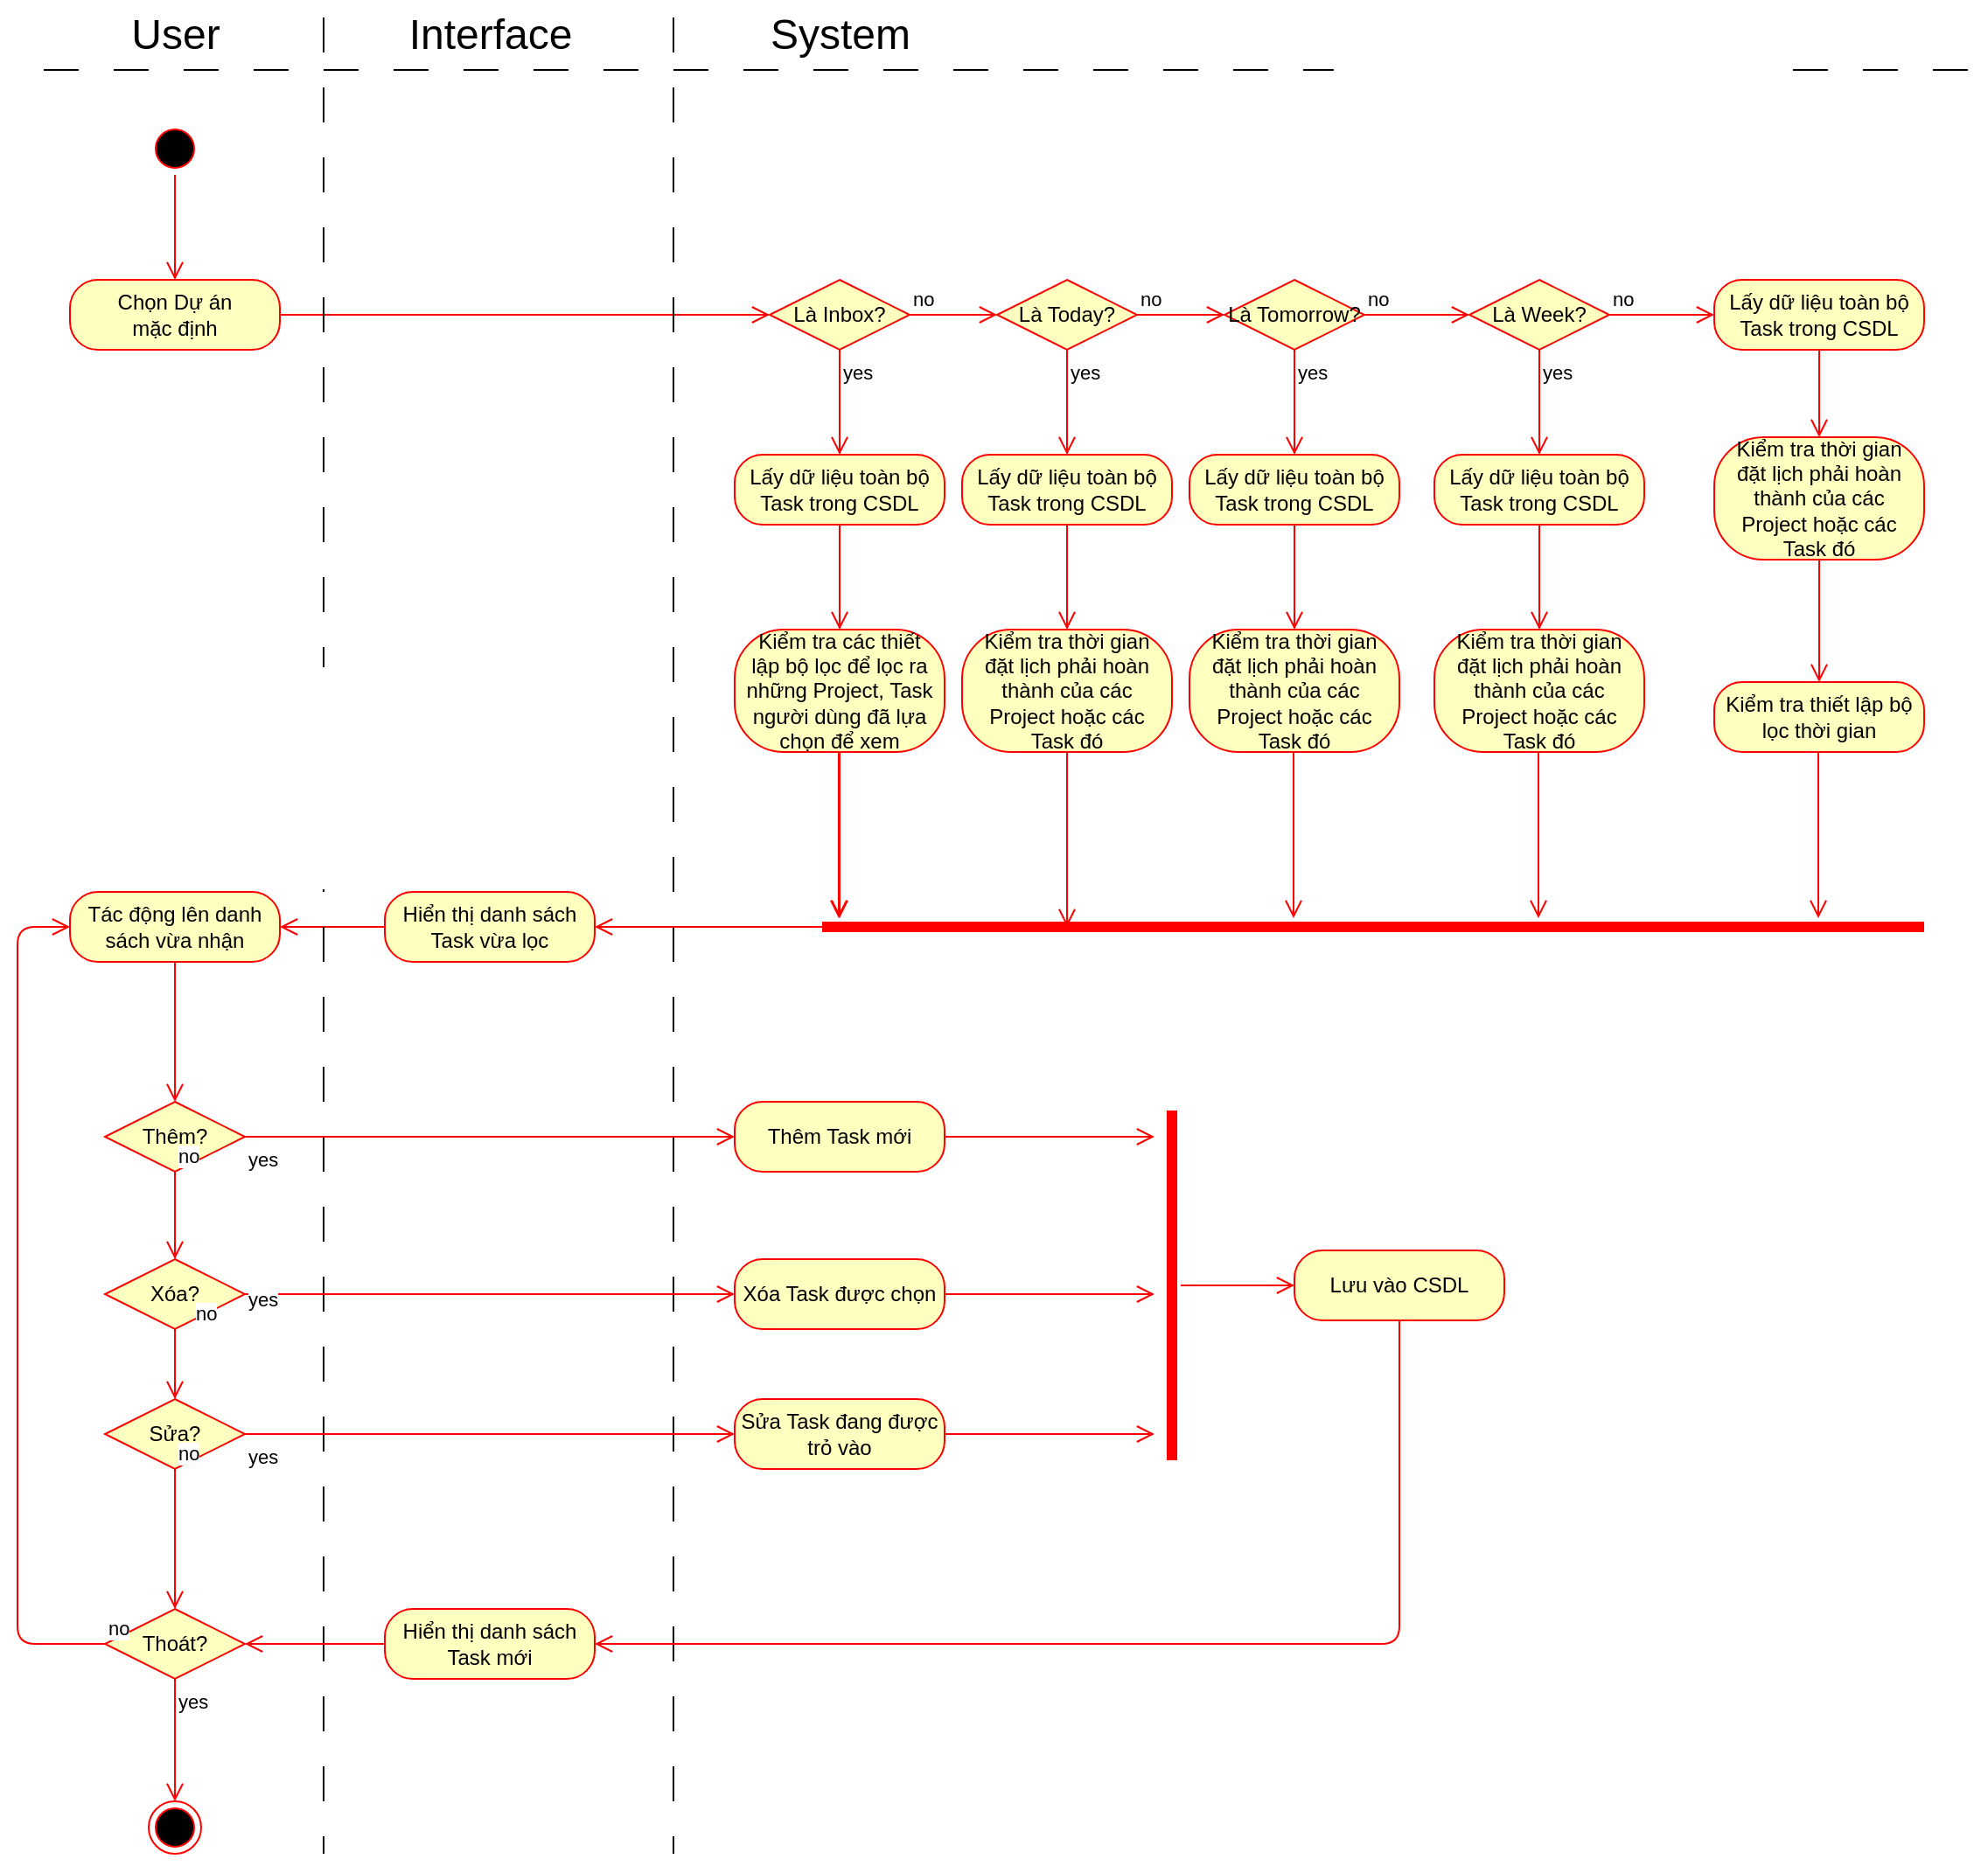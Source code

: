<mxfile version="13.9.2" type="device"><diagram id="kFzyIThgMtHQMabeDfol" name="Page-1"><mxGraphModel dx="2310" dy="829" grid="1" gridSize="10" guides="1" tooltips="1" connect="1" arrows="1" fold="1" page="1" pageScale="1" pageWidth="827" pageHeight="1169" math="0" shadow="0"><root><mxCell id="0"/><mxCell id="1" parent="0"/><mxCell id="9NUkWBMN1WSwX4aPsKZv-1" value="" style="rounded=0;whiteSpace=wrap;html=1;strokeColor=none;" vertex="1" parent="1"><mxGeometry x="-20" width="1110" height="1070" as="geometry"/></mxCell><mxCell id="c0gr2Mgtns4BvXPkJ11Y-2" value="" style="ellipse;html=1;shape=startState;fillColor=#000000;strokeColor=#ff0000;" parent="1" vertex="1"><mxGeometry x="65" y="70" width="30" height="30" as="geometry"/></mxCell><mxCell id="c0gr2Mgtns4BvXPkJ11Y-3" value="" style="edgeStyle=orthogonalEdgeStyle;html=1;verticalAlign=bottom;endArrow=open;endSize=8;strokeColor=#ff0000;entryX=0.5;entryY=0;entryDx=0;entryDy=0;" parent="1" source="c0gr2Mgtns4BvXPkJ11Y-2" target="c0gr2Mgtns4BvXPkJ11Y-7" edge="1"><mxGeometry relative="1" as="geometry"><mxPoint x="95" y="160" as="targetPoint"/></mxGeometry></mxCell><mxCell id="c0gr2Mgtns4BvXPkJ11Y-7" value="Chọn Dự án&lt;br&gt;mặc định" style="rounded=1;whiteSpace=wrap;html=1;arcSize=40;fontColor=#000000;fillColor=#ffffc0;strokeColor=#ff0000;" parent="1" vertex="1"><mxGeometry x="20" y="160" width="120" height="40" as="geometry"/></mxCell><mxCell id="c0gr2Mgtns4BvXPkJ11Y-8" value="" style="edgeStyle=orthogonalEdgeStyle;html=1;verticalAlign=bottom;endArrow=open;endSize=8;strokeColor=#ff0000;exitX=1;exitY=0.5;exitDx=0;exitDy=0;entryX=0;entryY=0.5;entryDx=0;entryDy=0;" parent="1" source="c0gr2Mgtns4BvXPkJ11Y-7" target="c0gr2Mgtns4BvXPkJ11Y-36" edge="1"><mxGeometry relative="1" as="geometry"><mxPoint x="400" y="180" as="targetPoint"/></mxGeometry></mxCell><mxCell id="c0gr2Mgtns4BvXPkJ11Y-9" value="Lấy dữ liệu toàn bộ Task trong CSDL" style="rounded=1;whiteSpace=wrap;html=1;arcSize=40;fontColor=#000000;fillColor=#ffffc0;strokeColor=#ff0000;" parent="1" vertex="1"><mxGeometry x="400" y="260" width="120" height="40" as="geometry"/></mxCell><mxCell id="c0gr2Mgtns4BvXPkJ11Y-10" value="" style="edgeStyle=orthogonalEdgeStyle;html=1;verticalAlign=bottom;endArrow=open;endSize=8;strokeColor=#ff0000;entryX=0.5;entryY=0;entryDx=0;entryDy=0;" parent="1" source="c0gr2Mgtns4BvXPkJ11Y-9" target="c0gr2Mgtns4BvXPkJ11Y-11" edge="1"><mxGeometry relative="1" as="geometry"><mxPoint x="460" y="260" as="targetPoint"/></mxGeometry></mxCell><mxCell id="c0gr2Mgtns4BvXPkJ11Y-11" value="&lt;table class=&quot;NormalTable&quot;&gt;&lt;tbody&gt;&lt;tr&gt;&lt;td width=&quot;200&quot;&gt;&lt;span class=&quot;fontstyle0&quot;&gt;Kiểm tra các thiết lập bộ lọc để lọc ra những Project, Task người dùng đã lựa chọn để xem&lt;/span&gt;&lt;/td&gt;&lt;/tr&gt;&lt;/tbody&gt;&lt;/table&gt; " style="rounded=1;whiteSpace=wrap;html=1;arcSize=40;fontColor=#000000;fillColor=#ffffc0;strokeColor=#ff0000;" parent="1" vertex="1"><mxGeometry x="400" y="360" width="120" height="70" as="geometry"/></mxCell><mxCell id="c0gr2Mgtns4BvXPkJ11Y-14" value="" style="edgeStyle=orthogonalEdgeStyle;html=1;verticalAlign=bottom;endArrow=open;endSize=8;strokeColor=#ff0000;exitX=0;exitY=0.5;exitDx=0;exitDy=0;entryX=1;entryY=0.5;entryDx=0;entryDy=0;" parent="1" source="c0gr2Mgtns4BvXPkJ11Y-13" target="c0gr2Mgtns4BvXPkJ11Y-21" edge="1"><mxGeometry relative="1" as="geometry"><mxPoint x="140" y="280" as="targetPoint"/></mxGeometry></mxCell><mxCell id="c0gr2Mgtns4BvXPkJ11Y-13" value="Hiển thị danh sách Task vừa lọc" style="rounded=1;whiteSpace=wrap;html=1;arcSize=40;fontColor=#000000;fillColor=#ffffc0;strokeColor=#ff0000;" parent="1" vertex="1"><mxGeometry x="200" y="510" width="120" height="40" as="geometry"/></mxCell><mxCell id="c0gr2Mgtns4BvXPkJ11Y-21" value="Tác động lên danh sách vừa nhận" style="rounded=1;whiteSpace=wrap;html=1;arcSize=40;fontColor=#000000;fillColor=#ffffc0;strokeColor=#ff0000;" parent="1" vertex="1"><mxGeometry x="20" y="510" width="120" height="40" as="geometry"/></mxCell><mxCell id="c0gr2Mgtns4BvXPkJ11Y-22" value="" style="edgeStyle=orthogonalEdgeStyle;html=1;verticalAlign=bottom;endArrow=open;endSize=8;strokeColor=#ff0000;" parent="1" source="c0gr2Mgtns4BvXPkJ11Y-21" target="c0gr2Mgtns4BvXPkJ11Y-77" edge="1"><mxGeometry relative="1" as="geometry"><mxPoint x="80" y="640" as="targetPoint"/></mxGeometry></mxCell><mxCell id="c0gr2Mgtns4BvXPkJ11Y-23" value="" style="line;strokeWidth=1;direction=south;html=1;dashed=1;dashPattern=20 20;" parent="1" vertex="1"><mxGeometry x="160" y="10" width="10" height="1050" as="geometry"/></mxCell><mxCell id="c0gr2Mgtns4BvXPkJ11Y-27" value="" style="line;strokeWidth=1;direction=south;html=1;dashed=1;dashPattern=20 20;" parent="1" vertex="1"><mxGeometry x="360" y="10" width="10" height="1050" as="geometry"/></mxCell><mxCell id="c0gr2Mgtns4BvXPkJ11Y-30" value="" style="line;strokeWidth=1;direction=south;html=1;dashed=1;dashPattern=20 20;rotation=-90;" parent="1" vertex="1"><mxGeometry x="555" y="-515" width="10" height="1110" as="geometry"/></mxCell><mxCell id="c0gr2Mgtns4BvXPkJ11Y-33" value="&lt;font style=&quot;font-size: 24px&quot;&gt;User&lt;/font&gt;" style="text;html=1;align=center;verticalAlign=middle;resizable=0;points=[];autosize=1;" parent="1" vertex="1"><mxGeometry x="45" y="10" width="70" height="20" as="geometry"/></mxCell><mxCell id="c0gr2Mgtns4BvXPkJ11Y-34" value="&lt;font style=&quot;font-size: 24px&quot;&gt;Interface&lt;/font&gt;" style="text;html=1;align=center;verticalAlign=middle;resizable=0;points=[];autosize=1;" parent="1" vertex="1"><mxGeometry x="205" y="10" width="110" height="20" as="geometry"/></mxCell><mxCell id="c0gr2Mgtns4BvXPkJ11Y-35" value="&lt;font style=&quot;font-size: 24px&quot;&gt;System&lt;/font&gt;" style="text;html=1;align=center;verticalAlign=middle;resizable=0;points=[];autosize=1;" parent="1" vertex="1"><mxGeometry x="410" y="10" width="100" height="20" as="geometry"/></mxCell><mxCell id="c0gr2Mgtns4BvXPkJ11Y-36" value="Là Inbox?" style="rhombus;whiteSpace=wrap;html=1;fillColor=#ffffc0;strokeColor=#ff0000;" parent="1" vertex="1"><mxGeometry x="420" y="160" width="80" height="40" as="geometry"/></mxCell><mxCell id="c0gr2Mgtns4BvXPkJ11Y-37" value="no" style="edgeStyle=orthogonalEdgeStyle;html=1;align=left;verticalAlign=bottom;endArrow=open;endSize=8;strokeColor=#ff0000;" parent="1" source="c0gr2Mgtns4BvXPkJ11Y-36" target="c0gr2Mgtns4BvXPkJ11Y-39" edge="1"><mxGeometry x="-1" relative="1" as="geometry"><mxPoint x="580" y="180" as="targetPoint"/></mxGeometry></mxCell><mxCell id="c0gr2Mgtns4BvXPkJ11Y-38" value="yes" style="edgeStyle=orthogonalEdgeStyle;html=1;align=left;verticalAlign=top;endArrow=open;endSize=8;strokeColor=#ff0000;entryX=0.5;entryY=0;entryDx=0;entryDy=0;" parent="1" source="c0gr2Mgtns4BvXPkJ11Y-36" target="c0gr2Mgtns4BvXPkJ11Y-9" edge="1"><mxGeometry x="-1" relative="1" as="geometry"><mxPoint x="440" y="260" as="targetPoint"/></mxGeometry></mxCell><mxCell id="c0gr2Mgtns4BvXPkJ11Y-39" value="Là Today?" style="rhombus;whiteSpace=wrap;html=1;fillColor=#ffffc0;strokeColor=#ff0000;" parent="1" vertex="1"><mxGeometry x="550" y="160" width="80" height="40" as="geometry"/></mxCell><mxCell id="c0gr2Mgtns4BvXPkJ11Y-40" value="no" style="edgeStyle=orthogonalEdgeStyle;html=1;align=left;verticalAlign=bottom;endArrow=open;endSize=8;strokeColor=#ff0000;entryX=0;entryY=0.5;entryDx=0;entryDy=0;" parent="1" source="c0gr2Mgtns4BvXPkJ11Y-39" target="c0gr2Mgtns4BvXPkJ11Y-42" edge="1"><mxGeometry x="-1" relative="1" as="geometry"><mxPoint x="720" y="180" as="targetPoint"/></mxGeometry></mxCell><mxCell id="c0gr2Mgtns4BvXPkJ11Y-41" value="yes" style="edgeStyle=orthogonalEdgeStyle;html=1;align=left;verticalAlign=top;endArrow=open;endSize=8;strokeColor=#ff0000;" parent="1" source="c0gr2Mgtns4BvXPkJ11Y-39" target="c0gr2Mgtns4BvXPkJ11Y-51" edge="1"><mxGeometry x="-1" relative="1" as="geometry"><mxPoint x="580" y="260" as="targetPoint"/></mxGeometry></mxCell><mxCell id="c0gr2Mgtns4BvXPkJ11Y-42" value="Là Tomorrow?" style="rhombus;whiteSpace=wrap;html=1;fillColor=#ffffc0;strokeColor=#ff0000;" parent="1" vertex="1"><mxGeometry x="680" y="160" width="80" height="40" as="geometry"/></mxCell><mxCell id="c0gr2Mgtns4BvXPkJ11Y-43" value="no" style="edgeStyle=orthogonalEdgeStyle;html=1;align=left;verticalAlign=bottom;endArrow=open;endSize=8;strokeColor=#ff0000;" parent="1" source="c0gr2Mgtns4BvXPkJ11Y-42" target="c0gr2Mgtns4BvXPkJ11Y-45" edge="1"><mxGeometry x="-1" relative="1" as="geometry"><mxPoint x="860" y="180" as="targetPoint"/></mxGeometry></mxCell><mxCell id="c0gr2Mgtns4BvXPkJ11Y-44" value="yes" style="edgeStyle=orthogonalEdgeStyle;html=1;align=left;verticalAlign=top;endArrow=open;endSize=8;strokeColor=#ff0000;" parent="1" source="c0gr2Mgtns4BvXPkJ11Y-42" target="c0gr2Mgtns4BvXPkJ11Y-53" edge="1"><mxGeometry x="-1" relative="1" as="geometry"><mxPoint x="720" y="260" as="targetPoint"/></mxGeometry></mxCell><mxCell id="c0gr2Mgtns4BvXPkJ11Y-45" value="Là Week?" style="rhombus;whiteSpace=wrap;html=1;fillColor=#ffffc0;strokeColor=#ff0000;" parent="1" vertex="1"><mxGeometry x="820" y="160" width="80" height="40" as="geometry"/></mxCell><mxCell id="c0gr2Mgtns4BvXPkJ11Y-46" value="no" style="edgeStyle=orthogonalEdgeStyle;html=1;align=left;verticalAlign=bottom;endArrow=open;endSize=8;strokeColor=#ff0000;" parent="1" source="c0gr2Mgtns4BvXPkJ11Y-45" edge="1"><mxGeometry x="-1" relative="1" as="geometry"><mxPoint x="960" y="180" as="targetPoint"/></mxGeometry></mxCell><mxCell id="c0gr2Mgtns4BvXPkJ11Y-47" value="yes" style="edgeStyle=orthogonalEdgeStyle;html=1;align=left;verticalAlign=top;endArrow=open;endSize=8;strokeColor=#ff0000;" parent="1" source="c0gr2Mgtns4BvXPkJ11Y-45" target="c0gr2Mgtns4BvXPkJ11Y-55" edge="1"><mxGeometry x="-1" relative="1" as="geometry"><mxPoint x="860" y="260" as="targetPoint"/></mxGeometry></mxCell><mxCell id="c0gr2Mgtns4BvXPkJ11Y-51" value="Lấy dữ liệu toàn bộ Task trong CSDL" style="rounded=1;whiteSpace=wrap;html=1;arcSize=40;fontColor=#000000;fillColor=#ffffc0;strokeColor=#ff0000;" parent="1" vertex="1"><mxGeometry x="530" y="260" width="120" height="40" as="geometry"/></mxCell><mxCell id="c0gr2Mgtns4BvXPkJ11Y-52" value="" style="edgeStyle=orthogonalEdgeStyle;html=1;verticalAlign=bottom;endArrow=open;endSize=8;strokeColor=#ff0000;" parent="1" source="c0gr2Mgtns4BvXPkJ11Y-51" target="c0gr2Mgtns4BvXPkJ11Y-60" edge="1"><mxGeometry relative="1" as="geometry"><mxPoint x="590" y="360" as="targetPoint"/></mxGeometry></mxCell><mxCell id="c0gr2Mgtns4BvXPkJ11Y-53" value="Lấy dữ liệu toàn bộ Task trong CSDL" style="rounded=1;whiteSpace=wrap;html=1;arcSize=40;fontColor=#000000;fillColor=#ffffc0;strokeColor=#ff0000;" parent="1" vertex="1"><mxGeometry x="660" y="260" width="120" height="40" as="geometry"/></mxCell><mxCell id="c0gr2Mgtns4BvXPkJ11Y-54" value="" style="edgeStyle=orthogonalEdgeStyle;html=1;verticalAlign=bottom;endArrow=open;endSize=8;strokeColor=#ff0000;" parent="1" source="c0gr2Mgtns4BvXPkJ11Y-53" edge="1"><mxGeometry relative="1" as="geometry"><mxPoint x="720" y="360" as="targetPoint"/></mxGeometry></mxCell><mxCell id="c0gr2Mgtns4BvXPkJ11Y-55" value="Lấy dữ liệu toàn bộ Task trong CSDL" style="rounded=1;whiteSpace=wrap;html=1;arcSize=40;fontColor=#000000;fillColor=#ffffc0;strokeColor=#ff0000;" parent="1" vertex="1"><mxGeometry x="800" y="260" width="120" height="40" as="geometry"/></mxCell><mxCell id="c0gr2Mgtns4BvXPkJ11Y-56" value="" style="edgeStyle=orthogonalEdgeStyle;html=1;verticalAlign=bottom;endArrow=open;endSize=8;strokeColor=#ff0000;" parent="1" source="c0gr2Mgtns4BvXPkJ11Y-55" edge="1"><mxGeometry relative="1" as="geometry"><mxPoint x="860" y="360" as="targetPoint"/></mxGeometry></mxCell><mxCell id="c0gr2Mgtns4BvXPkJ11Y-57" value="Lấy dữ liệu toàn bộ Task trong CSDL" style="rounded=1;whiteSpace=wrap;html=1;arcSize=40;fontColor=#000000;fillColor=#ffffc0;strokeColor=#ff0000;" parent="1" vertex="1"><mxGeometry x="960" y="160" width="120" height="40" as="geometry"/></mxCell><mxCell id="c0gr2Mgtns4BvXPkJ11Y-58" value="" style="edgeStyle=orthogonalEdgeStyle;html=1;verticalAlign=bottom;endArrow=open;endSize=8;strokeColor=#ff0000;" parent="1" source="c0gr2Mgtns4BvXPkJ11Y-57" edge="1"><mxGeometry relative="1" as="geometry"><mxPoint x="1020" y="250" as="targetPoint"/></mxGeometry></mxCell><mxCell id="c0gr2Mgtns4BvXPkJ11Y-60" value="&lt;table class=&quot;NormalTable&quot;&gt;&lt;tbody&gt;&lt;tr&gt;&lt;td width=&quot;200&quot;&gt;&lt;span class=&quot;fontstyle0&quot;&gt;Kiểm tra thời gian đặt lịch phải hoàn thành của các Project hoặc các Task đó&lt;/span&gt;&lt;/td&gt;&lt;/tr&gt;&lt;/tbody&gt;&lt;/table&gt; " style="rounded=1;whiteSpace=wrap;html=1;arcSize=40;fontColor=#000000;fillColor=#ffffc0;strokeColor=#ff0000;" parent="1" vertex="1"><mxGeometry x="530" y="360" width="120" height="70" as="geometry"/></mxCell><mxCell id="c0gr2Mgtns4BvXPkJ11Y-61" value="" style="edgeStyle=orthogonalEdgeStyle;html=1;verticalAlign=bottom;endArrow=open;endSize=8;strokeColor=#ff0000;" parent="1" source="c0gr2Mgtns4BvXPkJ11Y-60" edge="1"><mxGeometry relative="1" as="geometry"><mxPoint x="590" y="530" as="targetPoint"/></mxGeometry></mxCell><mxCell id="c0gr2Mgtns4BvXPkJ11Y-63" value="" style="edgeStyle=orthogonalEdgeStyle;html=1;verticalAlign=bottom;endArrow=open;endSize=8;strokeColor=#ff0000;exitX=0.5;exitY=1;exitDx=0;exitDy=0;" parent="1" source="c0gr2Mgtns4BvXPkJ11Y-11" target="c0gr2Mgtns4BvXPkJ11Y-64" edge="1"><mxGeometry relative="1" as="geometry"><mxPoint x="460" y="510" as="targetPoint"/><mxPoint x="600" y="410" as="sourcePoint"/><Array as="points"><mxPoint x="460" y="480"/><mxPoint x="460" y="480"/></Array></mxGeometry></mxCell><mxCell id="c0gr2Mgtns4BvXPkJ11Y-64" value="" style="shape=line;html=1;strokeWidth=6;strokeColor=#ff0000;" parent="1" vertex="1"><mxGeometry x="450" y="525" width="630" height="10" as="geometry"/></mxCell><mxCell id="c0gr2Mgtns4BvXPkJ11Y-65" value="" style="edgeStyle=orthogonalEdgeStyle;html=1;verticalAlign=bottom;endArrow=open;endSize=8;strokeColor=#ff0000;exitX=0;exitY=0.5;exitDx=0;exitDy=0;exitPerimeter=0;entryX=1;entryY=0.5;entryDx=0;entryDy=0;" parent="1" source="c0gr2Mgtns4BvXPkJ11Y-64" target="c0gr2Mgtns4BvXPkJ11Y-13" edge="1"><mxGeometry relative="1" as="geometry"><mxPoint x="550" y="585" as="targetPoint"/></mxGeometry></mxCell><mxCell id="c0gr2Mgtns4BvXPkJ11Y-67" value="&lt;table class=&quot;NormalTable&quot;&gt;&lt;tbody&gt;&lt;tr&gt;&lt;td width=&quot;200&quot;&gt;&lt;span class=&quot;fontstyle0&quot;&gt;Kiểm tra thời gian đặt lịch phải hoàn thành của các Project hoặc các Task đó&lt;/span&gt;&lt;/td&gt;&lt;/tr&gt;&lt;/tbody&gt;&lt;/table&gt; " style="rounded=1;whiteSpace=wrap;html=1;arcSize=40;fontColor=#000000;fillColor=#ffffc0;strokeColor=#ff0000;" parent="1" vertex="1"><mxGeometry x="660" y="360" width="120" height="70" as="geometry"/></mxCell><mxCell id="c0gr2Mgtns4BvXPkJ11Y-68" value="" style="edgeStyle=orthogonalEdgeStyle;html=1;verticalAlign=bottom;endArrow=open;endSize=8;strokeColor=#ff0000;exitX=0.5;exitY=1;exitDx=0;exitDy=0;" parent="1" edge="1"><mxGeometry relative="1" as="geometry"><mxPoint x="459.5" y="525" as="targetPoint"/><mxPoint x="459.5" y="430" as="sourcePoint"/><Array as="points"><mxPoint x="459.5" y="480"/><mxPoint x="459.5" y="480"/></Array></mxGeometry></mxCell><mxCell id="c0gr2Mgtns4BvXPkJ11Y-69" value="" style="edgeStyle=orthogonalEdgeStyle;html=1;verticalAlign=bottom;endArrow=open;endSize=8;strokeColor=#ff0000;exitX=0.5;exitY=1;exitDx=0;exitDy=0;" parent="1" edge="1"><mxGeometry relative="1" as="geometry"><mxPoint x="719.5" y="525" as="targetPoint"/><mxPoint x="719.5" y="430" as="sourcePoint"/><Array as="points"><mxPoint x="720" y="460"/><mxPoint x="720" y="460"/></Array></mxGeometry></mxCell><mxCell id="c0gr2Mgtns4BvXPkJ11Y-70" value="&lt;table class=&quot;NormalTable&quot;&gt;&lt;tbody&gt;&lt;tr&gt;&lt;td width=&quot;200&quot;&gt;&lt;span class=&quot;fontstyle0&quot;&gt;Kiểm tra thời gian đặt lịch phải hoàn thành của các Project hoặc các Task đó&lt;/span&gt;&lt;/td&gt;&lt;/tr&gt;&lt;/tbody&gt;&lt;/table&gt; " style="rounded=1;whiteSpace=wrap;html=1;arcSize=40;fontColor=#000000;fillColor=#ffffc0;strokeColor=#ff0000;" parent="1" vertex="1"><mxGeometry x="800" y="360" width="120" height="70" as="geometry"/></mxCell><mxCell id="c0gr2Mgtns4BvXPkJ11Y-71" value="" style="edgeStyle=orthogonalEdgeStyle;html=1;verticalAlign=bottom;endArrow=open;endSize=8;strokeColor=#ff0000;exitX=0.5;exitY=1;exitDx=0;exitDy=0;" parent="1" edge="1"><mxGeometry relative="1" as="geometry"><mxPoint x="859.5" y="525" as="targetPoint"/><mxPoint x="859.5" y="430" as="sourcePoint"/><Array as="points"><mxPoint x="860" y="460"/><mxPoint x="860" y="460"/></Array></mxGeometry></mxCell><mxCell id="c0gr2Mgtns4BvXPkJ11Y-72" value="&lt;table class=&quot;NormalTable&quot;&gt;&lt;tbody&gt;&lt;tr&gt;&lt;td width=&quot;200&quot;&gt;&lt;span class=&quot;fontstyle0&quot;&gt;Kiểm tra thời gian đặt lịch phải hoàn thành của các Project hoặc các Task đó&lt;/span&gt;&lt;/td&gt;&lt;/tr&gt;&lt;/tbody&gt;&lt;/table&gt; " style="rounded=1;whiteSpace=wrap;html=1;arcSize=40;fontColor=#000000;fillColor=#ffffc0;strokeColor=#ff0000;" parent="1" vertex="1"><mxGeometry x="960" y="250" width="120" height="70" as="geometry"/></mxCell><mxCell id="c0gr2Mgtns4BvXPkJ11Y-73" value="" style="edgeStyle=orthogonalEdgeStyle;html=1;verticalAlign=bottom;endArrow=open;endSize=8;strokeColor=#ff0000;exitX=0.5;exitY=1;exitDx=0;exitDy=0;" parent="1" edge="1"><mxGeometry relative="1" as="geometry"><mxPoint x="1019.5" y="525" as="targetPoint"/><mxPoint x="1019.5" y="430" as="sourcePoint"/><Array as="points"><mxPoint x="1020" y="460"/><mxPoint x="1020" y="460"/></Array></mxGeometry></mxCell><mxCell id="c0gr2Mgtns4BvXPkJ11Y-74" value="" style="edgeStyle=orthogonalEdgeStyle;html=1;verticalAlign=bottom;endArrow=open;endSize=8;strokeColor=#ff0000;exitX=0.5;exitY=1;exitDx=0;exitDy=0;entryX=0.5;entryY=0;entryDx=0;entryDy=0;" parent="1" source="c0gr2Mgtns4BvXPkJ11Y-72" target="c0gr2Mgtns4BvXPkJ11Y-75" edge="1"><mxGeometry relative="1" as="geometry"><mxPoint x="1020" y="360" as="targetPoint"/><mxPoint x="870" y="310" as="sourcePoint"/><Array as="points"/></mxGeometry></mxCell><mxCell id="c0gr2Mgtns4BvXPkJ11Y-75" value="Kiểm tra thiết lập bộ lọc thời gian" style="rounded=1;whiteSpace=wrap;html=1;arcSize=40;fontColor=#000000;fillColor=#ffffc0;strokeColor=#ff0000;" parent="1" vertex="1"><mxGeometry x="960" y="390" width="120" height="40" as="geometry"/></mxCell><mxCell id="c0gr2Mgtns4BvXPkJ11Y-77" value="Thêm?" style="rhombus;whiteSpace=wrap;html=1;fillColor=#ffffc0;strokeColor=#ff0000;" parent="1" vertex="1"><mxGeometry x="40.0" y="630" width="80" height="40" as="geometry"/></mxCell><mxCell id="c0gr2Mgtns4BvXPkJ11Y-78" value="no" style="edgeStyle=orthogonalEdgeStyle;html=1;align=left;verticalAlign=bottom;endArrow=open;endSize=8;strokeColor=#ff0000;exitX=0.5;exitY=1;exitDx=0;exitDy=0;" parent="1" source="c0gr2Mgtns4BvXPkJ11Y-77" target="c0gr2Mgtns4BvXPkJ11Y-80" edge="1"><mxGeometry x="-1" relative="1" as="geometry"><mxPoint x="80" y="760" as="targetPoint"/></mxGeometry></mxCell><mxCell id="c0gr2Mgtns4BvXPkJ11Y-79" value="yes" style="edgeStyle=orthogonalEdgeStyle;html=1;align=left;verticalAlign=top;endArrow=open;endSize=8;strokeColor=#ff0000;exitX=1;exitY=0.5;exitDx=0;exitDy=0;" parent="1" source="c0gr2Mgtns4BvXPkJ11Y-77" edge="1"><mxGeometry x="-1" relative="1" as="geometry"><mxPoint x="400" y="650" as="targetPoint"/><Array as="points"><mxPoint x="250" y="650"/><mxPoint x="250" y="650"/></Array></mxGeometry></mxCell><mxCell id="c0gr2Mgtns4BvXPkJ11Y-80" value="Xóa?" style="rhombus;whiteSpace=wrap;html=1;fillColor=#ffffc0;strokeColor=#ff0000;" parent="1" vertex="1"><mxGeometry x="40.0" y="720" width="80" height="40" as="geometry"/></mxCell><mxCell id="c0gr2Mgtns4BvXPkJ11Y-81" value="no" style="edgeStyle=orthogonalEdgeStyle;html=1;align=left;verticalAlign=bottom;endArrow=open;endSize=8;strokeColor=#ff0000;exitX=0.5;exitY=1;exitDx=0;exitDy=0;" parent="1" source="c0gr2Mgtns4BvXPkJ11Y-80" target="c0gr2Mgtns4BvXPkJ11Y-83" edge="1"><mxGeometry x="-1" y="10" relative="1" as="geometry"><mxPoint x="80" y="840" as="targetPoint"/><mxPoint as="offset"/></mxGeometry></mxCell><mxCell id="c0gr2Mgtns4BvXPkJ11Y-82" value="yes" style="edgeStyle=orthogonalEdgeStyle;html=1;align=left;verticalAlign=top;endArrow=open;endSize=8;strokeColor=#ff0000;exitX=1;exitY=0.5;exitDx=0;exitDy=0;" parent="1" source="c0gr2Mgtns4BvXPkJ11Y-80" edge="1"><mxGeometry x="-1" y="10" relative="1" as="geometry"><mxPoint x="400" y="740" as="targetPoint"/><mxPoint x="130" y="740" as="sourcePoint"/><mxPoint as="offset"/></mxGeometry></mxCell><mxCell id="c0gr2Mgtns4BvXPkJ11Y-83" value="Sửa?" style="rhombus;whiteSpace=wrap;html=1;fillColor=#ffffc0;strokeColor=#ff0000;" parent="1" vertex="1"><mxGeometry x="40.0" y="800" width="80" height="40" as="geometry"/></mxCell><mxCell id="c0gr2Mgtns4BvXPkJ11Y-84" value="no" style="edgeStyle=orthogonalEdgeStyle;html=1;align=left;verticalAlign=bottom;endArrow=open;endSize=8;strokeColor=#ff0000;exitX=0.5;exitY=1;exitDx=0;exitDy=0;" parent="1" source="c0gr2Mgtns4BvXPkJ11Y-83" target="9NUkWBMN1WSwX4aPsKZv-5" edge="1"><mxGeometry x="-1" relative="1" as="geometry"><mxPoint x="80.0" y="920" as="targetPoint"/></mxGeometry></mxCell><mxCell id="c0gr2Mgtns4BvXPkJ11Y-85" value="yes" style="edgeStyle=orthogonalEdgeStyle;html=1;align=left;verticalAlign=top;endArrow=open;endSize=8;strokeColor=#ff0000;exitX=1;exitY=0.5;exitDx=0;exitDy=0;" parent="1" source="c0gr2Mgtns4BvXPkJ11Y-83" target="c0gr2Mgtns4BvXPkJ11Y-94" edge="1"><mxGeometry x="-1" relative="1" as="geometry"><mxPoint x="400" y="820" as="targetPoint"/></mxGeometry></mxCell><mxCell id="c0gr2Mgtns4BvXPkJ11Y-90" value="Thêm Task mới" style="rounded=1;whiteSpace=wrap;html=1;arcSize=40;fontColor=#000000;fillColor=#ffffc0;strokeColor=#ff0000;" parent="1" vertex="1"><mxGeometry x="400" y="630" width="120" height="40" as="geometry"/></mxCell><mxCell id="c0gr2Mgtns4BvXPkJ11Y-91" value="" style="edgeStyle=orthogonalEdgeStyle;html=1;verticalAlign=bottom;endArrow=open;endSize=8;strokeColor=#ff0000;" parent="1" source="c0gr2Mgtns4BvXPkJ11Y-90" edge="1"><mxGeometry relative="1" as="geometry"><mxPoint x="640" y="650" as="targetPoint"/></mxGeometry></mxCell><mxCell id="c0gr2Mgtns4BvXPkJ11Y-92" value="Xóa Task được chọn" style="rounded=1;whiteSpace=wrap;html=1;arcSize=40;fontColor=#000000;fillColor=#ffffc0;strokeColor=#ff0000;" parent="1" vertex="1"><mxGeometry x="400" y="720" width="120" height="40" as="geometry"/></mxCell><mxCell id="c0gr2Mgtns4BvXPkJ11Y-93" value="" style="edgeStyle=orthogonalEdgeStyle;html=1;verticalAlign=bottom;endArrow=open;endSize=8;strokeColor=#ff0000;" parent="1" source="c0gr2Mgtns4BvXPkJ11Y-92" edge="1"><mxGeometry relative="1" as="geometry"><mxPoint x="640" y="740" as="targetPoint"/></mxGeometry></mxCell><mxCell id="c0gr2Mgtns4BvXPkJ11Y-94" value="Sửa Task đang được trỏ vào" style="rounded=1;whiteSpace=wrap;html=1;arcSize=40;fontColor=#000000;fillColor=#ffffc0;strokeColor=#ff0000;" parent="1" vertex="1"><mxGeometry x="400.0" y="800" width="120" height="40" as="geometry"/></mxCell><mxCell id="c0gr2Mgtns4BvXPkJ11Y-95" value="" style="edgeStyle=orthogonalEdgeStyle;html=1;verticalAlign=bottom;endArrow=open;endSize=8;strokeColor=#ff0000;" parent="1" source="c0gr2Mgtns4BvXPkJ11Y-94" edge="1"><mxGeometry relative="1" as="geometry"><mxPoint x="640" y="820" as="targetPoint"/></mxGeometry></mxCell><mxCell id="c0gr2Mgtns4BvXPkJ11Y-96" value="" style="shape=line;html=1;strokeWidth=6;strokeColor=#ff0000;rotation=-90;" parent="1" vertex="1"><mxGeometry x="550" y="730" width="200" height="10" as="geometry"/></mxCell><mxCell id="c0gr2Mgtns4BvXPkJ11Y-97" value="" style="edgeStyle=orthogonalEdgeStyle;html=1;verticalAlign=bottom;endArrow=open;endSize=8;strokeColor=#ff0000;" parent="1" source="c0gr2Mgtns4BvXPkJ11Y-96" target="c0gr2Mgtns4BvXPkJ11Y-98" edge="1"><mxGeometry relative="1" as="geometry"><mxPoint x="780" y="735" as="targetPoint"/></mxGeometry></mxCell><mxCell id="c0gr2Mgtns4BvXPkJ11Y-98" value="Lưu vào CSDL" style="rounded=1;whiteSpace=wrap;html=1;arcSize=40;fontColor=#000000;fillColor=#ffffc0;strokeColor=#ff0000;" parent="1" vertex="1"><mxGeometry x="720" y="715" width="120" height="40" as="geometry"/></mxCell><mxCell id="c0gr2Mgtns4BvXPkJ11Y-99" value="" style="edgeStyle=orthogonalEdgeStyle;html=1;verticalAlign=bottom;endArrow=open;endSize=8;strokeColor=#ff0000;" parent="1" source="c0gr2Mgtns4BvXPkJ11Y-98" target="c0gr2Mgtns4BvXPkJ11Y-102" edge="1"><mxGeometry relative="1" as="geometry"><mxPoint x="320" y="940" as="targetPoint"/><Array as="points"><mxPoint x="780" y="940"/></Array></mxGeometry></mxCell><mxCell id="c0gr2Mgtns4BvXPkJ11Y-102" value="Hiển thị danh sách Task mới" style="rounded=1;whiteSpace=wrap;html=1;arcSize=40;fontColor=#000000;fillColor=#ffffc0;strokeColor=#ff0000;" parent="1" vertex="1"><mxGeometry x="200.0" y="920" width="120" height="40" as="geometry"/></mxCell><mxCell id="c0gr2Mgtns4BvXPkJ11Y-103" value="" style="edgeStyle=orthogonalEdgeStyle;html=1;verticalAlign=bottom;endArrow=open;endSize=8;strokeColor=#ff0000;entryX=1;entryY=0.5;entryDx=0;entryDy=0;" parent="1" source="c0gr2Mgtns4BvXPkJ11Y-102" target="9NUkWBMN1WSwX4aPsKZv-5" edge="1"><mxGeometry relative="1" as="geometry"><mxPoint x="140" y="940" as="targetPoint"/></mxGeometry></mxCell><mxCell id="9NUkWBMN1WSwX4aPsKZv-4" value="" style="ellipse;html=1;shape=endState;fillColor=#000000;strokeColor=#ff0000;" vertex="1" parent="1"><mxGeometry x="65.0" y="1030" width="30" height="30" as="geometry"/></mxCell><mxCell id="9NUkWBMN1WSwX4aPsKZv-5" value="Thoát?" style="rhombus;whiteSpace=wrap;html=1;fillColor=#ffffc0;strokeColor=#ff0000;" vertex="1" parent="1"><mxGeometry x="40.0" y="920" width="80" height="40" as="geometry"/></mxCell><mxCell id="9NUkWBMN1WSwX4aPsKZv-6" value="no" style="edgeStyle=orthogonalEdgeStyle;html=1;align=left;verticalAlign=bottom;endArrow=open;endSize=8;strokeColor=#ff0000;entryX=0;entryY=0.5;entryDx=0;entryDy=0;" edge="1" source="9NUkWBMN1WSwX4aPsKZv-5" parent="1" target="c0gr2Mgtns4BvXPkJ11Y-21"><mxGeometry x="-1" relative="1" as="geometry"><mxPoint x="220.0" y="940" as="targetPoint"/><Array as="points"><mxPoint x="-10" y="940"/><mxPoint x="-10" y="530"/></Array></mxGeometry></mxCell><mxCell id="9NUkWBMN1WSwX4aPsKZv-7" value="yes" style="edgeStyle=orthogonalEdgeStyle;html=1;align=left;verticalAlign=top;endArrow=open;endSize=8;strokeColor=#ff0000;entryX=0.5;entryY=0;entryDx=0;entryDy=0;" edge="1" source="9NUkWBMN1WSwX4aPsKZv-5" parent="1" target="9NUkWBMN1WSwX4aPsKZv-4"><mxGeometry x="-1" relative="1" as="geometry"><mxPoint x="80.0" y="1020" as="targetPoint"/></mxGeometry></mxCell></root></mxGraphModel></diagram></mxfile>
